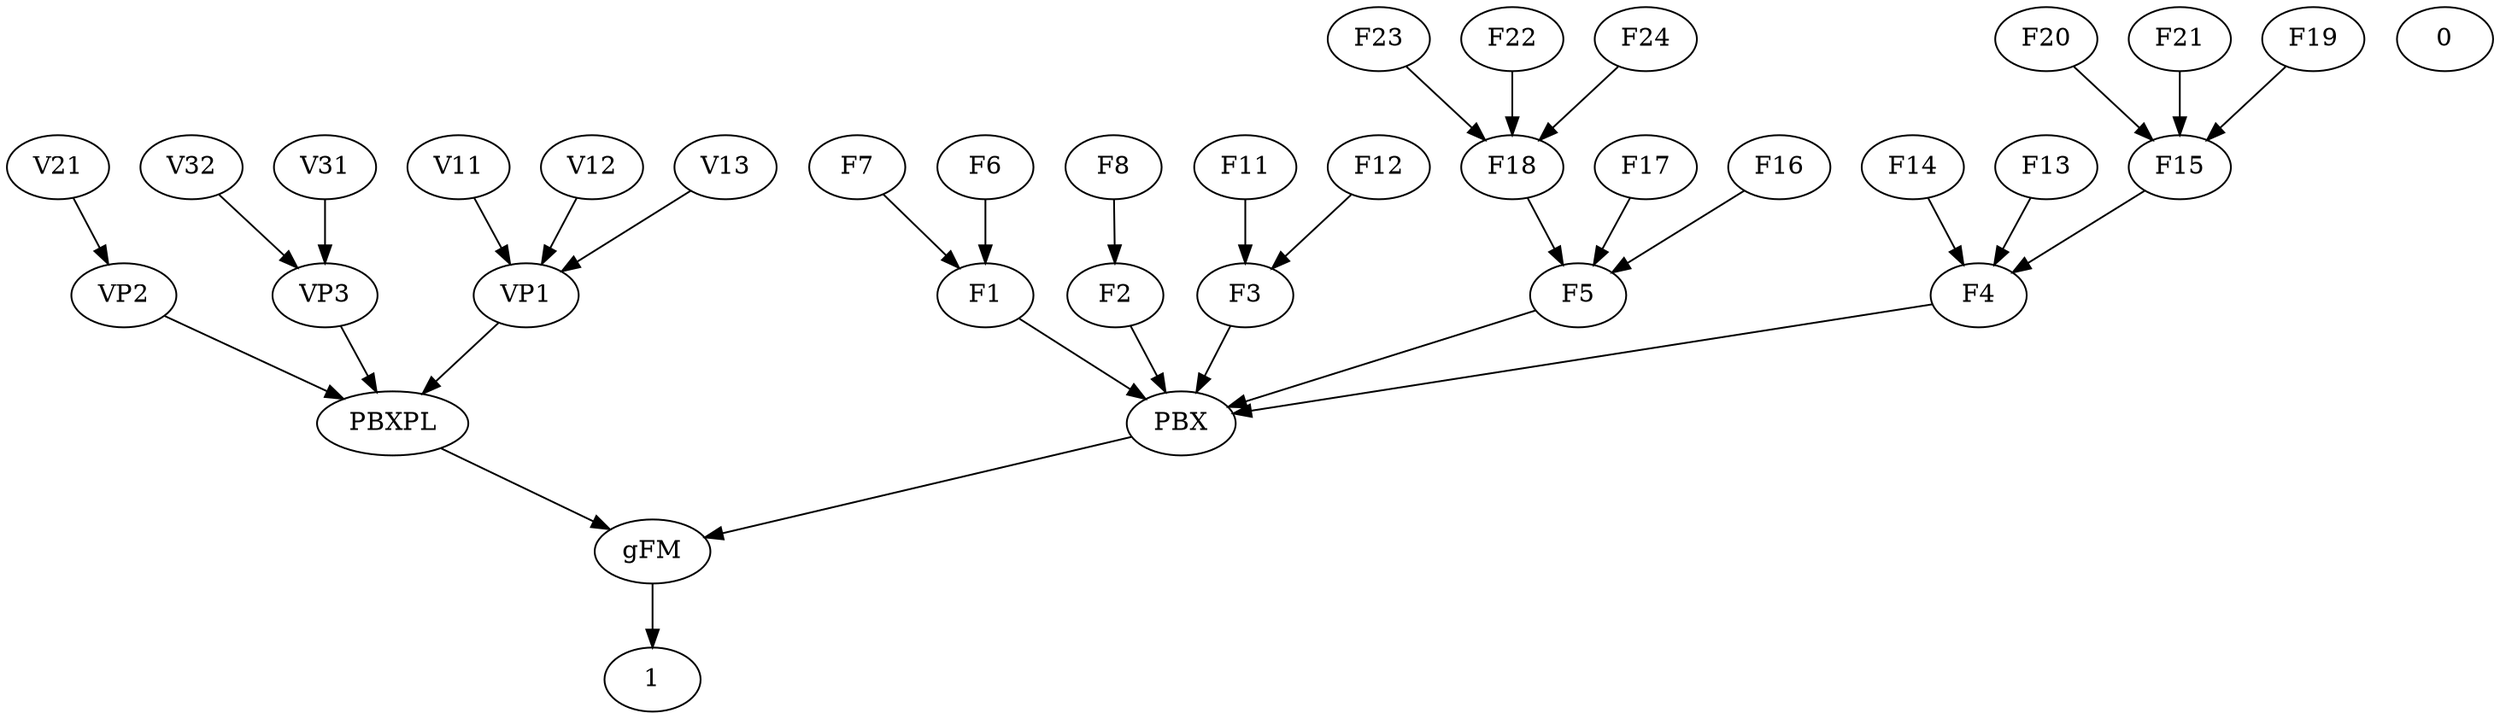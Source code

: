 digraph G {
  F15;
  F20;
  F21;
  F23;
  F1;
  F2;
  F22;
  F18;
  F3;
  F11;
  PBX;
  F12;
  F8;
  V11;
  VP2;
  F14;
  gFM;
  0;
  1;
  F24;
  V32;
  F7;
  F6;
  F4;
  VP3;
  VP1;
  V12;
  V13;
  F19;
  V31;
  V21;
  F17;
  PBXPL;
  F13;
  F16;
  F5;
  F5 -> PBX;
  V12 -> VP1;
  VP3 -> PBXPL;
  F13 -> F4;
  F18 -> F5;
  F19 -> F15;
  V21 -> VP2;
  F11 -> F3;
  F23 -> F18;
  F12 -> F3;
  F3 -> PBX;
  F15 -> F4;
  V11 -> VP1;
  F6 -> F1;
  F8 -> F2;
  F2 -> PBX;
  F4 -> PBX;
  PBXPL -> gFM;
  F16 -> F5;
  gFM -> 1;
  VP2 -> PBXPL;
  F1 -> PBX;
  F7 -> F1;
  V31 -> VP3;
  F21 -> F15;
  F14 -> F4;
  F22 -> F18;
  F17 -> F5;
  V32 -> VP3;
  F24 -> F18;
  F20 -> F15;
  VP1 -> PBXPL;
  V13 -> VP1;
  PBX -> gFM;
}

